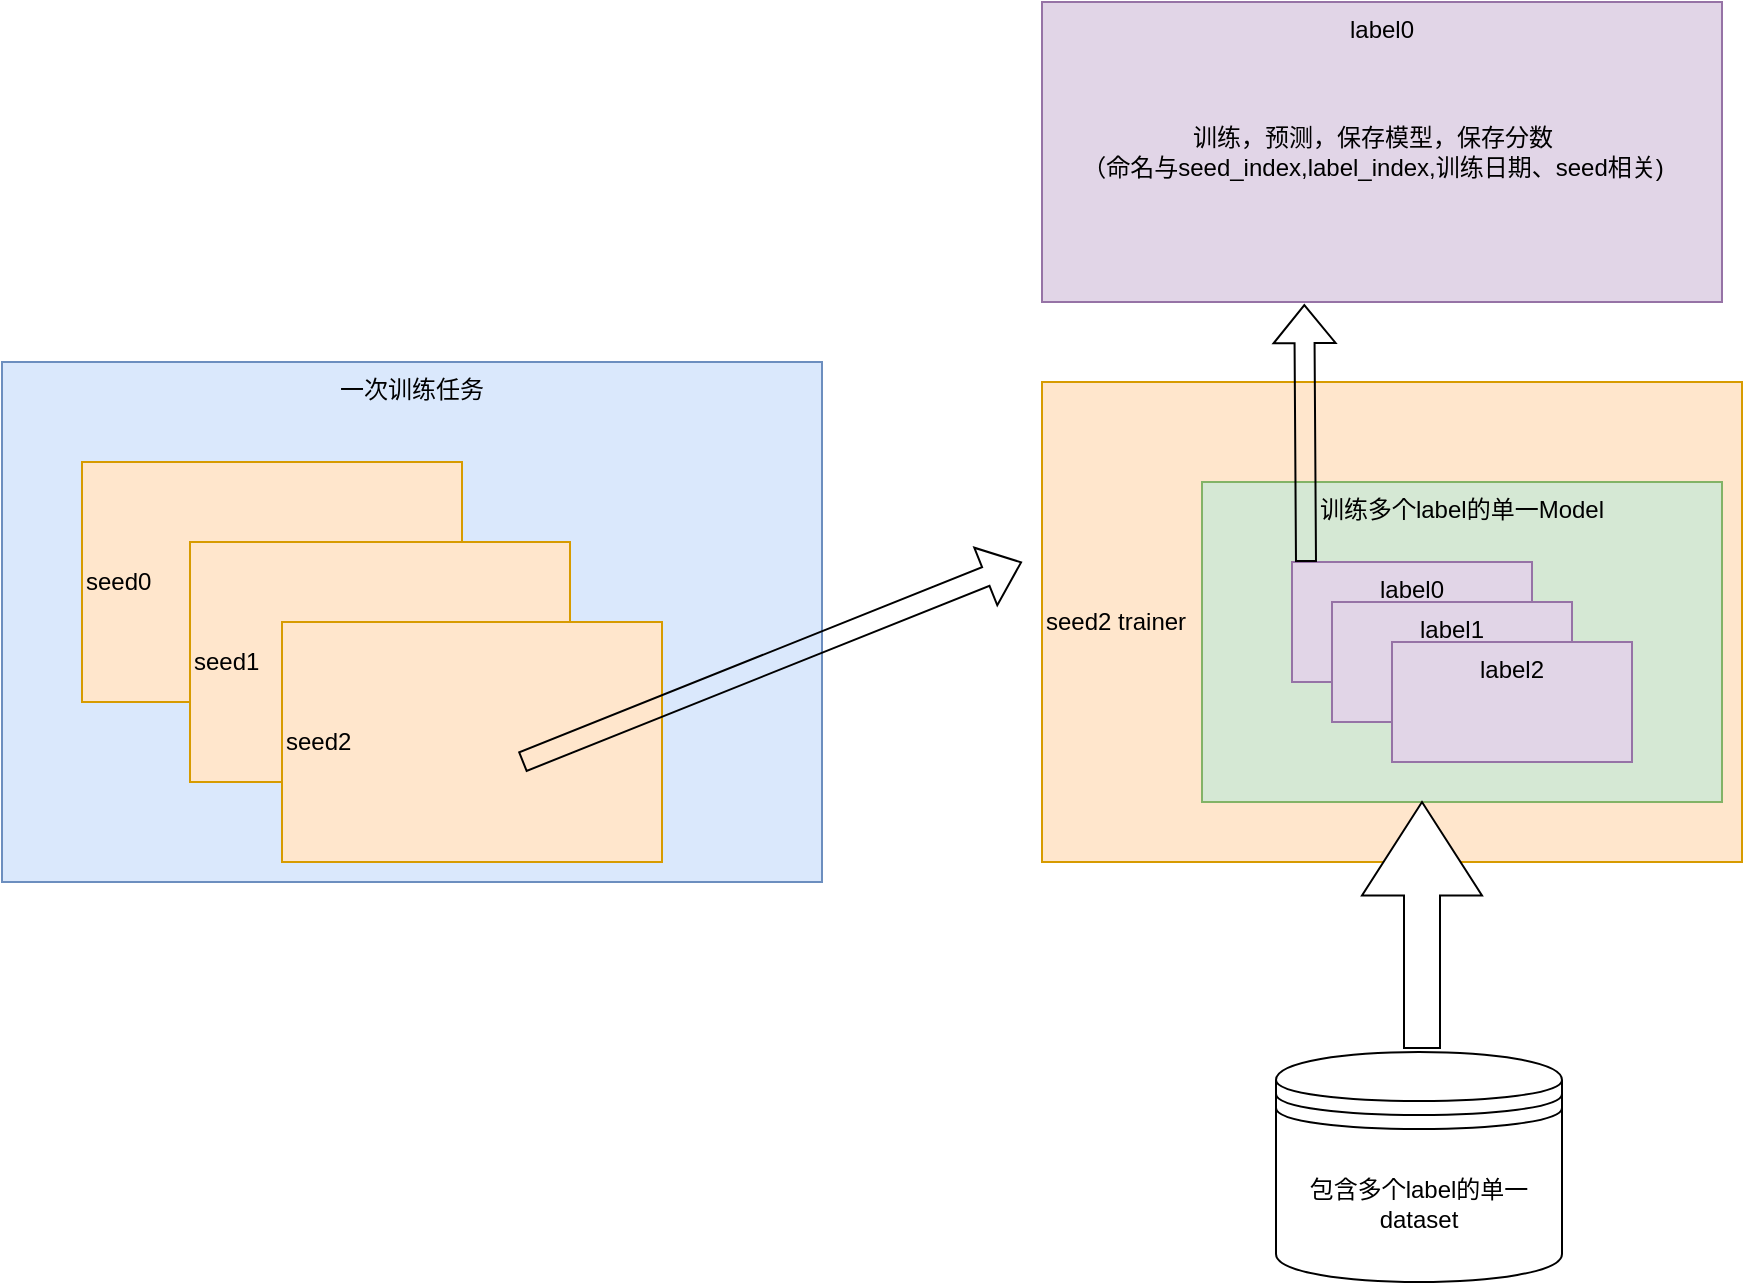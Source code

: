 <mxfile version="20.8.3" type="github">
  <diagram id="Ufr3TJWHK-SseM7DCaSE" name="第 1 页">
    <mxGraphModel dx="1434" dy="756" grid="1" gridSize="10" guides="1" tooltips="1" connect="1" arrows="1" fold="1" page="1" pageScale="1" pageWidth="827" pageHeight="1169" math="0" shadow="0">
      <root>
        <mxCell id="0" />
        <mxCell id="1" parent="0" />
        <mxCell id="-dpN-ugVuKMlQBBnJt2n-1" value="一次训练任务" style="rounded=0;whiteSpace=wrap;html=1;fillColor=#dae8fc;strokeColor=#6c8ebf;verticalAlign=top;" vertex="1" parent="1">
          <mxGeometry x="130" y="210" width="410" height="260" as="geometry" />
        </mxCell>
        <mxCell id="-dpN-ugVuKMlQBBnJt2n-2" value="seed0" style="rounded=0;whiteSpace=wrap;html=1;fillColor=#ffe6cc;strokeColor=#d79b00;align=left;" vertex="1" parent="1">
          <mxGeometry x="170" y="260" width="190" height="120" as="geometry" />
        </mxCell>
        <mxCell id="-dpN-ugVuKMlQBBnJt2n-3" value="seed1" style="rounded=0;whiteSpace=wrap;html=1;fillColor=#ffe6cc;strokeColor=#d79b00;align=left;" vertex="1" parent="1">
          <mxGeometry x="224" y="300" width="190" height="120" as="geometry" />
        </mxCell>
        <mxCell id="-dpN-ugVuKMlQBBnJt2n-4" value="seed2" style="rounded=0;whiteSpace=wrap;html=1;fillColor=#ffe6cc;strokeColor=#d79b00;align=left;" vertex="1" parent="1">
          <mxGeometry x="270" y="340" width="190" height="120" as="geometry" />
        </mxCell>
        <mxCell id="-dpN-ugVuKMlQBBnJt2n-5" value="seed2 trainer" style="rounded=0;whiteSpace=wrap;html=1;fillColor=#ffe6cc;strokeColor=#d79b00;align=left;" vertex="1" parent="1">
          <mxGeometry x="650" y="220" width="350" height="240" as="geometry" />
        </mxCell>
        <mxCell id="-dpN-ugVuKMlQBBnJt2n-6" value="训练多个label的单一Model" style="rounded=0;whiteSpace=wrap;html=1;fillColor=#d5e8d4;strokeColor=#82b366;align=center;verticalAlign=top;" vertex="1" parent="1">
          <mxGeometry x="730" y="270" width="260" height="160" as="geometry" />
        </mxCell>
        <mxCell id="-dpN-ugVuKMlQBBnJt2n-7" value="" style="shape=flexArrow;endArrow=classic;html=1;rounded=0;" edge="1" parent="1">
          <mxGeometry width="50" height="50" relative="1" as="geometry">
            <mxPoint x="390" y="410" as="sourcePoint" />
            <mxPoint x="640" y="310" as="targetPoint" />
          </mxGeometry>
        </mxCell>
        <mxCell id="-dpN-ugVuKMlQBBnJt2n-8" value="包含多个label的单一dataset" style="shape=datastore;whiteSpace=wrap;html=1;" vertex="1" parent="1">
          <mxGeometry x="767" y="555" width="143" height="115" as="geometry" />
        </mxCell>
        <mxCell id="-dpN-ugVuKMlQBBnJt2n-12" value="" style="shape=singleArrow;direction=north;whiteSpace=wrap;html=1;arrowWidth=0.3;arrowSize=0.38;" vertex="1" parent="1">
          <mxGeometry x="810" y="430" width="60" height="123" as="geometry" />
        </mxCell>
        <mxCell id="-dpN-ugVuKMlQBBnJt2n-14" value="label0" style="rounded=0;whiteSpace=wrap;html=1;fillColor=#e1d5e7;strokeColor=#9673a6;verticalAlign=top;" vertex="1" parent="1">
          <mxGeometry x="775" y="310" width="120" height="60" as="geometry" />
        </mxCell>
        <mxCell id="-dpN-ugVuKMlQBBnJt2n-15" value="label1" style="rounded=0;whiteSpace=wrap;html=1;fillColor=#e1d5e7;strokeColor=#9673a6;verticalAlign=top;" vertex="1" parent="1">
          <mxGeometry x="795" y="330" width="120" height="60" as="geometry" />
        </mxCell>
        <mxCell id="-dpN-ugVuKMlQBBnJt2n-16" value="label2" style="rounded=0;whiteSpace=wrap;html=1;fillColor=#e1d5e7;strokeColor=#9673a6;verticalAlign=top;" vertex="1" parent="1">
          <mxGeometry x="825" y="350" width="120" height="60" as="geometry" />
        </mxCell>
        <mxCell id="-dpN-ugVuKMlQBBnJt2n-17" value="label0" style="rounded=0;whiteSpace=wrap;html=1;fillColor=#e1d5e7;strokeColor=#9673a6;verticalAlign=top;" vertex="1" parent="1">
          <mxGeometry x="650" y="30" width="340" height="150" as="geometry" />
        </mxCell>
        <mxCell id="-dpN-ugVuKMlQBBnJt2n-18" value="训练，预测，保存模型，保存分数&lt;br&gt;（命名与seed_index,label_index,训练日期、seed相关)" style="text;html=1;align=center;verticalAlign=middle;resizable=0;points=[];autosize=1;strokeColor=none;fillColor=none;" vertex="1" parent="1">
          <mxGeometry x="660" y="85" width="310" height="40" as="geometry" />
        </mxCell>
        <mxCell id="-dpN-ugVuKMlQBBnJt2n-21" value="" style="shape=flexArrow;endArrow=classic;html=1;rounded=0;entryX=0.424;entryY=1.007;entryDx=0;entryDy=0;entryPerimeter=0;" edge="1" parent="1">
          <mxGeometry width="50" height="50" relative="1" as="geometry">
            <mxPoint x="782" y="310" as="sourcePoint" />
            <mxPoint x="781.16" y="181.05" as="targetPoint" />
          </mxGeometry>
        </mxCell>
      </root>
    </mxGraphModel>
  </diagram>
</mxfile>
